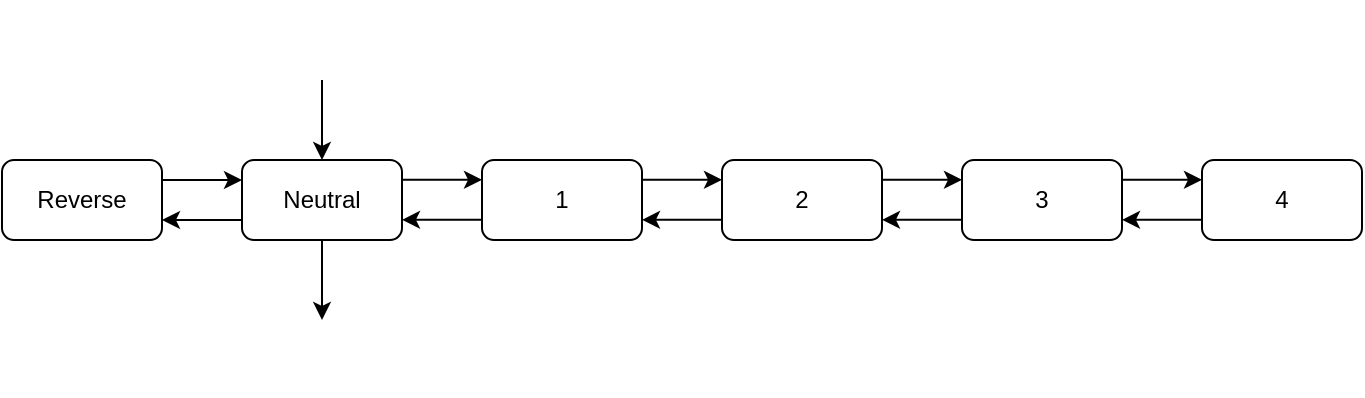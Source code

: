 <mxfile version="17.4.6" type="google"><diagram id="pUy9GhRyAvoTL6Af25UD" name="Page-1"><mxGraphModel grid="1" page="1" gridSize="10" guides="1" tooltips="1" connect="1" arrows="1" fold="1" pageScale="1" pageWidth="827" pageHeight="1169" math="0" shadow="0"><root><mxCell id="0"/><mxCell id="1" parent="0"/><mxCell id="TJFAqU6typp940YdP2vd-23" value="" style="edgeStyle=orthogonalEdgeStyle;rounded=0;orthogonalLoop=1;jettySize=auto;html=1;" edge="1" parent="1" source="TJFAqU6typp940YdP2vd-2" target="TJFAqU6typp940YdP2vd-4"><mxGeometry relative="1" as="geometry"/></mxCell><mxCell id="TJFAqU6typp940YdP2vd-2" value="" style="shape=image;html=1;verticalAlign=top;verticalLabelPosition=bottom;labelBackgroundColor=#ffffff;imageAspect=0;aspect=fixed;image=https://cdn0.iconfinder.com/data/icons/octicons/1024/primitive-dot-128.png" vertex="1" parent="1"><mxGeometry x="180" y="80" width="40" height="40" as="geometry"/></mxCell><mxCell id="TJFAqU6typp940YdP2vd-3" value="" style="shape=image;html=1;verticalAlign=top;verticalLabelPosition=bottom;labelBackgroundColor=#ffffff;imageAspect=0;aspect=fixed;image=https://cdn2.iconfinder.com/data/icons/font-awesome/1792/dot-circle-o-128.png" vertex="1" parent="1"><mxGeometry x="181" y="240" width="38" height="38" as="geometry"/></mxCell><mxCell id="TJFAqU6typp940YdP2vd-12" value="" style="edgeStyle=orthogonalEdgeStyle;rounded=0;orthogonalLoop=1;jettySize=auto;html=1;" edge="1" parent="1"><mxGeometry relative="1" as="geometry"><mxPoint x="160" y="190" as="sourcePoint"/><mxPoint x="120" y="190" as="targetPoint"/><Array as="points"><mxPoint x="150" y="190"/><mxPoint x="150" y="190"/></Array></mxGeometry></mxCell><mxCell id="TJFAqU6typp940YdP2vd-24" value="" style="edgeStyle=orthogonalEdgeStyle;rounded=0;orthogonalLoop=1;jettySize=auto;html=1;" edge="1" parent="1" source="TJFAqU6typp940YdP2vd-4" target="TJFAqU6typp940YdP2vd-3"><mxGeometry relative="1" as="geometry"/></mxCell><mxCell id="TJFAqU6typp940YdP2vd-4" value="Neutral" style="rounded=1;whiteSpace=wrap;html=1;" vertex="1" parent="1"><mxGeometry x="160" y="160" width="80" height="40" as="geometry"/></mxCell><mxCell id="TJFAqU6typp940YdP2vd-11" value="Reverse" style="whiteSpace=wrap;html=1;rounded=1;" vertex="1" parent="1"><mxGeometry x="40" y="160" width="80" height="40" as="geometry"/></mxCell><mxCell id="TJFAqU6typp940YdP2vd-14" value="1" style="rounded=1;whiteSpace=wrap;html=1;" vertex="1" parent="1"><mxGeometry x="280" y="160" width="80" height="40" as="geometry"/></mxCell><mxCell id="TJFAqU6typp940YdP2vd-17" value="2" style="rounded=1;whiteSpace=wrap;html=1;" vertex="1" parent="1"><mxGeometry x="400" y="160" width="80" height="40" as="geometry"/></mxCell><mxCell id="TJFAqU6typp940YdP2vd-19" value="3" style="rounded=1;whiteSpace=wrap;html=1;" vertex="1" parent="1"><mxGeometry x="520" y="160" width="80" height="40" as="geometry"/></mxCell><mxCell id="TJFAqU6typp940YdP2vd-21" value="4" style="rounded=1;whiteSpace=wrap;html=1;" vertex="1" parent="1"><mxGeometry x="640" y="160" width="80" height="40" as="geometry"/></mxCell><mxCell id="TJFAqU6typp940YdP2vd-25" value="" style="edgeStyle=orthogonalEdgeStyle;rounded=0;orthogonalLoop=1;jettySize=auto;html=1;" edge="1" parent="1"><mxGeometry relative="1" as="geometry"><mxPoint x="120" y="170" as="sourcePoint"/><mxPoint x="160" y="170" as="targetPoint"/><Array as="points"><mxPoint x="130" y="170"/><mxPoint x="130" y="170"/></Array></mxGeometry></mxCell><mxCell id="TJFAqU6typp940YdP2vd-26" value="" style="edgeStyle=orthogonalEdgeStyle;rounded=0;orthogonalLoop=1;jettySize=auto;html=1;" edge="1" parent="1"><mxGeometry relative="1" as="geometry"><mxPoint x="280" y="189.89" as="sourcePoint"/><mxPoint x="240" y="189.89" as="targetPoint"/><Array as="points"><mxPoint x="270" y="189.89"/><mxPoint x="270" y="189.89"/></Array></mxGeometry></mxCell><mxCell id="TJFAqU6typp940YdP2vd-27" value="" style="edgeStyle=orthogonalEdgeStyle;rounded=0;orthogonalLoop=1;jettySize=auto;html=1;" edge="1" parent="1"><mxGeometry relative="1" as="geometry"><mxPoint x="240" y="169.89" as="sourcePoint"/><mxPoint x="280" y="169.89" as="targetPoint"/><Array as="points"><mxPoint x="250" y="169.89"/><mxPoint x="250" y="169.89"/></Array></mxGeometry></mxCell><mxCell id="TJFAqU6typp940YdP2vd-28" value="" style="edgeStyle=orthogonalEdgeStyle;rounded=0;orthogonalLoop=1;jettySize=auto;html=1;" edge="1" parent="1"><mxGeometry relative="1" as="geometry"><mxPoint x="400" y="189.89" as="sourcePoint"/><mxPoint x="360" y="189.89" as="targetPoint"/><Array as="points"><mxPoint x="390" y="189.89"/><mxPoint x="390" y="189.89"/></Array></mxGeometry></mxCell><mxCell id="TJFAqU6typp940YdP2vd-29" value="" style="edgeStyle=orthogonalEdgeStyle;rounded=0;orthogonalLoop=1;jettySize=auto;html=1;" edge="1" parent="1"><mxGeometry relative="1" as="geometry"><mxPoint x="360" y="169.89" as="sourcePoint"/><mxPoint x="400" y="169.89" as="targetPoint"/><Array as="points"><mxPoint x="370" y="169.89"/><mxPoint x="370" y="169.89"/></Array></mxGeometry></mxCell><mxCell id="TJFAqU6typp940YdP2vd-30" value="" style="edgeStyle=orthogonalEdgeStyle;rounded=0;orthogonalLoop=1;jettySize=auto;html=1;" edge="1" parent="1"><mxGeometry relative="1" as="geometry"><mxPoint x="520" y="189.89" as="sourcePoint"/><mxPoint x="480" y="189.89" as="targetPoint"/><Array as="points"><mxPoint x="510" y="189.89"/><mxPoint x="510" y="189.89"/></Array></mxGeometry></mxCell><mxCell id="TJFAqU6typp940YdP2vd-31" value="" style="edgeStyle=orthogonalEdgeStyle;rounded=0;orthogonalLoop=1;jettySize=auto;html=1;" edge="1" parent="1"><mxGeometry relative="1" as="geometry"><mxPoint x="480" y="169.89" as="sourcePoint"/><mxPoint x="520" y="169.89" as="targetPoint"/><Array as="points"><mxPoint x="490" y="169.89"/><mxPoint x="490" y="169.89"/></Array></mxGeometry></mxCell><mxCell id="TJFAqU6typp940YdP2vd-32" value="" style="edgeStyle=orthogonalEdgeStyle;rounded=0;orthogonalLoop=1;jettySize=auto;html=1;" edge="1" parent="1"><mxGeometry relative="1" as="geometry"><mxPoint x="640" y="189.89" as="sourcePoint"/><mxPoint x="600" y="189.89" as="targetPoint"/><Array as="points"><mxPoint x="630" y="189.89"/><mxPoint x="630" y="189.89"/></Array></mxGeometry></mxCell><mxCell id="TJFAqU6typp940YdP2vd-33" value="" style="edgeStyle=orthogonalEdgeStyle;rounded=0;orthogonalLoop=1;jettySize=auto;html=1;" edge="1" parent="1"><mxGeometry relative="1" as="geometry"><mxPoint x="600" y="169.89" as="sourcePoint"/><mxPoint x="640" y="169.89" as="targetPoint"/><Array as="points"><mxPoint x="610" y="169.89"/><mxPoint x="610" y="169.89"/></Array></mxGeometry></mxCell></root></mxGraphModel></diagram></mxfile>